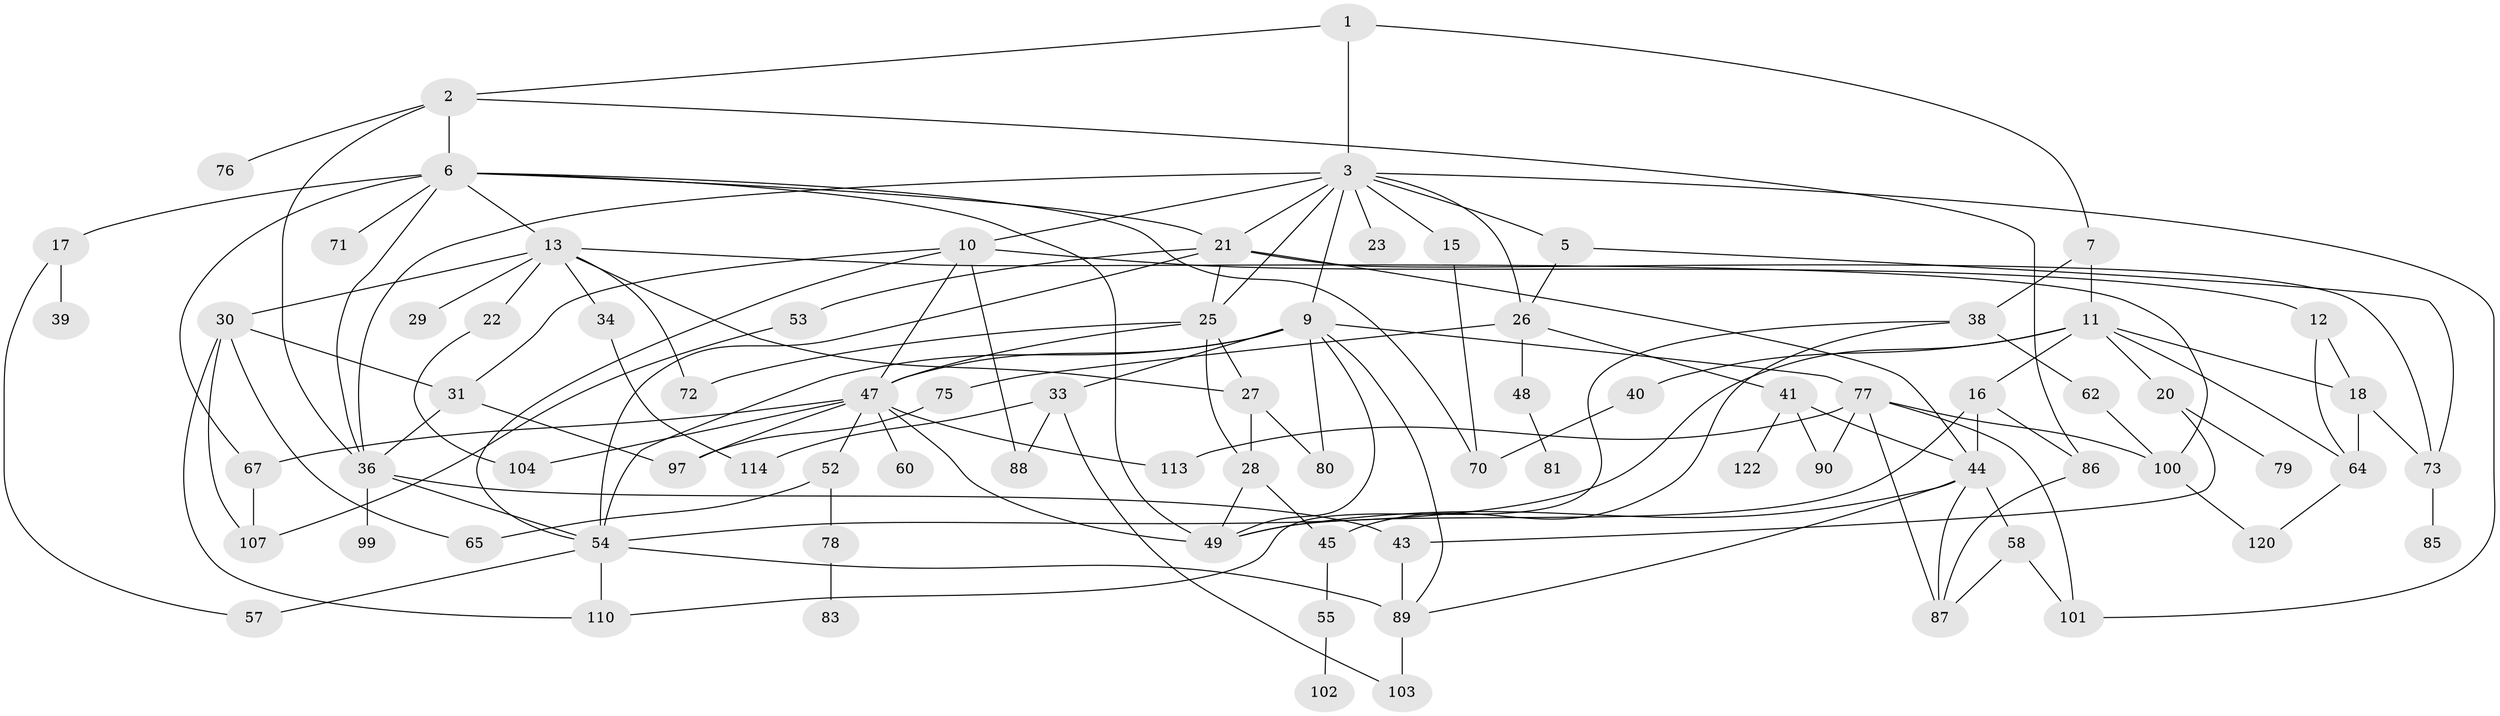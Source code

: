 // original degree distribution, {3: 0.22950819672131148, 5: 0.10655737704918032, 6: 0.03278688524590164, 7: 0.01639344262295082, 4: 0.1557377049180328, 2: 0.3114754098360656, 1: 0.13934426229508196, 8: 0.00819672131147541}
// Generated by graph-tools (version 1.1) at 2025/41/03/06/25 10:41:25]
// undirected, 81 vertices, 140 edges
graph export_dot {
graph [start="1"]
  node [color=gray90,style=filled];
  1;
  2;
  3 [super="+4"];
  5 [super="+56"];
  6 [super="+8"];
  7;
  9 [super="+32"];
  10 [super="+24"];
  11 [super="+19"];
  12 [super="+42"];
  13 [super="+14"];
  15;
  16;
  17;
  18;
  20;
  21 [super="+111"];
  22 [super="+35"];
  23 [super="+63"];
  25 [super="+119"];
  26 [super="+84"];
  27 [super="+69"];
  28 [super="+115"];
  29 [super="+37"];
  30 [super="+61"];
  31;
  33;
  34 [super="+94"];
  36 [super="+46"];
  38 [super="+59"];
  39 [super="+51"];
  40;
  41 [super="+68"];
  43 [super="+117"];
  44 [super="+82"];
  45;
  47 [super="+50"];
  48;
  49 [super="+98"];
  52;
  53 [super="+116"];
  54 [super="+74"];
  55;
  57;
  58;
  60;
  62;
  64 [super="+66"];
  65;
  67;
  70 [super="+92"];
  71;
  72 [super="+109"];
  73 [super="+96"];
  75 [super="+93"];
  76;
  77 [super="+91"];
  78;
  79;
  80;
  81;
  83;
  85;
  86 [super="+118"];
  87 [super="+112"];
  88;
  89 [super="+105"];
  90 [super="+95"];
  97;
  99;
  100 [super="+106"];
  101;
  102;
  103;
  104 [super="+121"];
  107 [super="+108"];
  110;
  113;
  114;
  120;
  122;
  1 -- 2;
  1 -- 3;
  1 -- 7;
  2 -- 6;
  2 -- 36;
  2 -- 76;
  2 -- 86;
  3 -- 15;
  3 -- 21;
  3 -- 23;
  3 -- 26;
  3 -- 36;
  3 -- 101;
  3 -- 5;
  3 -- 9;
  3 -- 10;
  3 -- 25;
  5 -- 73;
  5 -- 26;
  6 -- 13;
  6 -- 49;
  6 -- 71;
  6 -- 17;
  6 -- 67;
  6 -- 36;
  6 -- 70;
  6 -- 21;
  7 -- 11;
  7 -- 38;
  9 -- 33;
  9 -- 77;
  9 -- 54 [weight=2];
  9 -- 49;
  9 -- 80;
  9 -- 47;
  9 -- 89;
  10 -- 12;
  10 -- 88;
  10 -- 54;
  10 -- 31;
  10 -- 47;
  11 -- 16;
  11 -- 40;
  11 -- 64;
  11 -- 18;
  11 -- 20;
  11 -- 54;
  12 -- 18;
  12 -- 64;
  13 -- 29;
  13 -- 34;
  13 -- 100;
  13 -- 22;
  13 -- 72;
  13 -- 27;
  13 -- 30;
  15 -- 70;
  16 -- 44;
  16 -- 86;
  16 -- 49;
  17 -- 39;
  17 -- 57;
  18 -- 64;
  18 -- 73;
  20 -- 79;
  20 -- 43;
  21 -- 53;
  21 -- 54;
  21 -- 25;
  21 -- 44;
  21 -- 73;
  22 -- 104;
  25 -- 28;
  25 -- 27;
  25 -- 47;
  25 -- 72;
  26 -- 41;
  26 -- 48;
  26 -- 75;
  27 -- 80;
  27 -- 28;
  28 -- 49;
  28 -- 45;
  30 -- 110;
  30 -- 65;
  30 -- 107;
  30 -- 31;
  31 -- 97;
  31 -- 36;
  33 -- 88;
  33 -- 103;
  33 -- 114;
  34 -- 114;
  36 -- 43;
  36 -- 99;
  36 -- 54;
  38 -- 45;
  38 -- 62;
  38 -- 110;
  40 -- 70;
  41 -- 90;
  41 -- 122;
  41 -- 44;
  43 -- 89;
  44 -- 58;
  44 -- 87;
  44 -- 49;
  44 -- 89;
  45 -- 55;
  47 -- 52;
  47 -- 67;
  47 -- 97;
  47 -- 104;
  47 -- 49;
  47 -- 113;
  47 -- 60;
  48 -- 81;
  52 -- 78;
  52 -- 65;
  53 -- 107;
  54 -- 57;
  54 -- 89;
  54 -- 110;
  55 -- 102;
  58 -- 87;
  58 -- 101;
  62 -- 100;
  64 -- 120;
  67 -- 107;
  73 -- 85;
  75 -- 97;
  77 -- 113;
  77 -- 100;
  77 -- 101;
  77 -- 87;
  77 -- 90;
  78 -- 83;
  86 -- 87;
  89 -- 103;
  100 -- 120;
}
